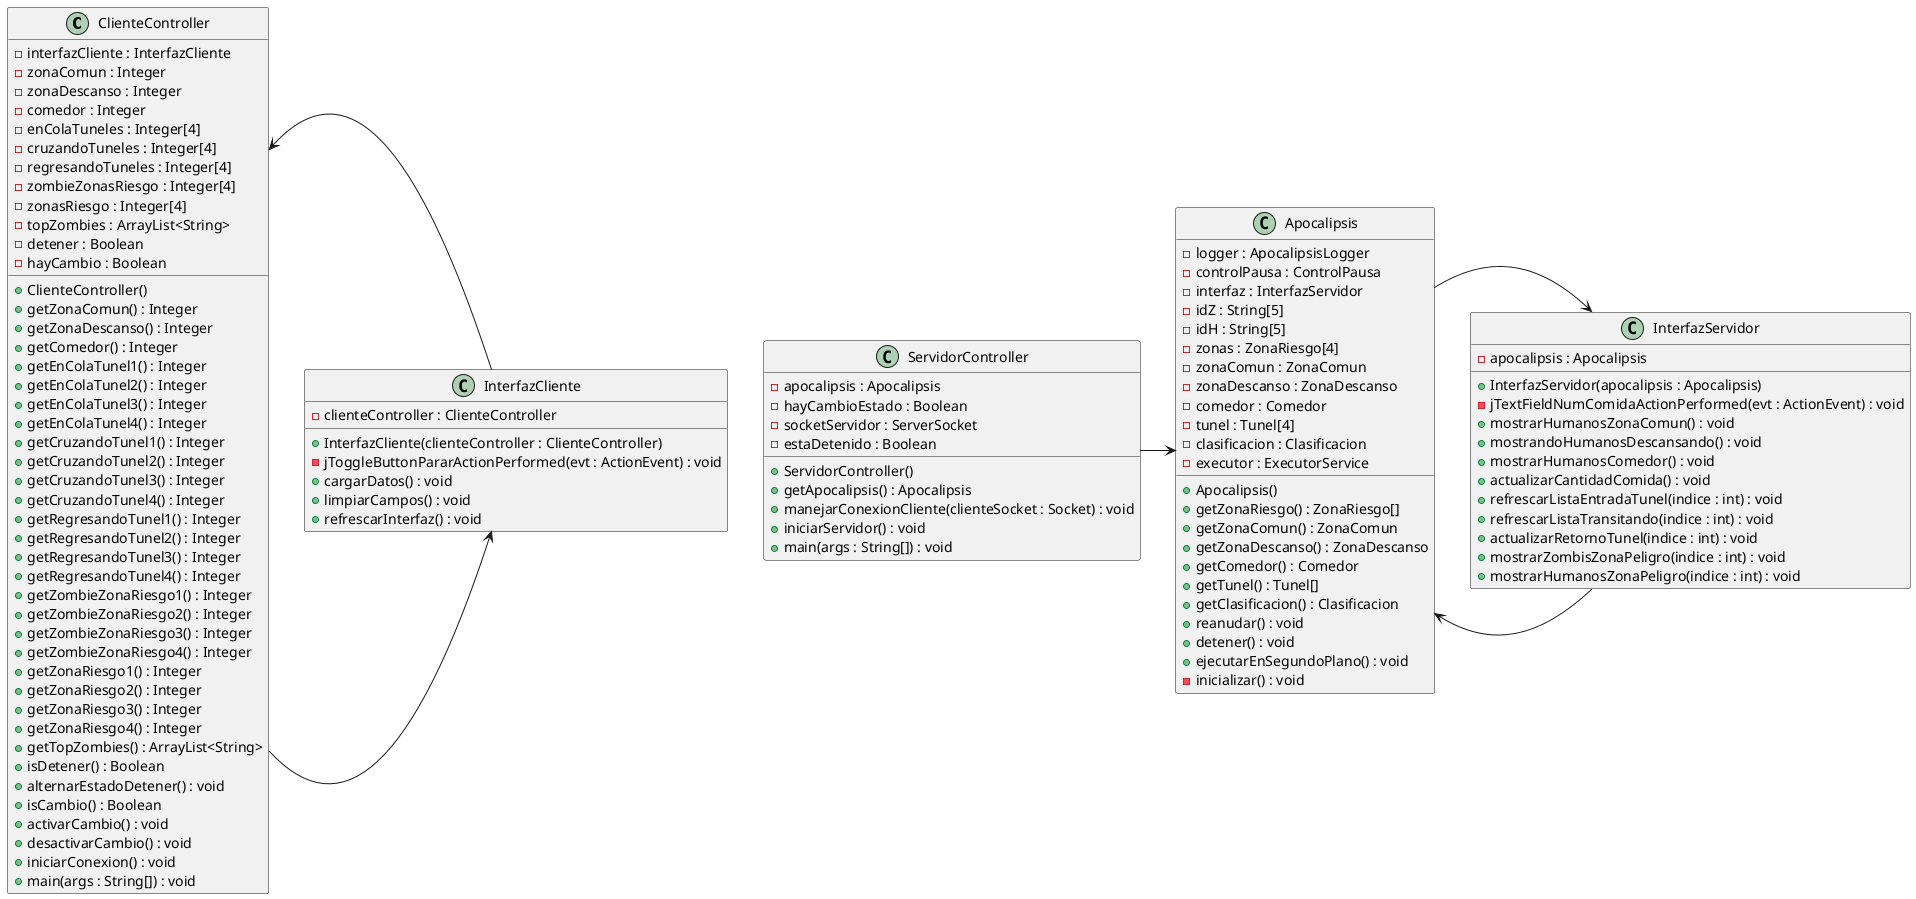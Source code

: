 @startuml
'https://plantuml.com/sequence-diagram
class ClienteController {
  - interfazCliente : InterfazCliente
  - zonaComun : Integer
  - zonaDescanso : Integer
  - comedor : Integer
  - enColaTuneles : Integer[4]
  - cruzandoTuneles : Integer[4]
  - regresandoTuneles : Integer[4]
  - zombieZonasRiesgo : Integer[4]
  - zonasRiesgo : Integer[4]
  - topZombies : ArrayList<String>
  - detener : Boolean
  - hayCambio : Boolean

  + ClienteController()
  + getZonaComun() : Integer
  + getZonaDescanso() : Integer
  + getComedor() : Integer
  + getEnColaTunel1() : Integer
  + getEnColaTunel2() : Integer
  + getEnColaTunel3() : Integer
  + getEnColaTunel4() : Integer
  + getCruzandoTunel1() : Integer
  + getCruzandoTunel2() : Integer
  + getCruzandoTunel3() : Integer
  + getCruzandoTunel4() : Integer
  + getRegresandoTunel1() : Integer
  + getRegresandoTunel2() : Integer
  + getRegresandoTunel3() : Integer
  + getRegresandoTunel4() : Integer
  + getZombieZonaRiesgo1() : Integer
  + getZombieZonaRiesgo2() : Integer
  + getZombieZonaRiesgo3() : Integer
  + getZombieZonaRiesgo4() : Integer
  + getZonaRiesgo1() : Integer
  + getZonaRiesgo2() : Integer
  + getZonaRiesgo3() : Integer
  + getZonaRiesgo4() : Integer
  + getTopZombies() : ArrayList<String>
  + isDetener() : Boolean
  + alternarEstadoDetener() : void
  + isCambio() : Boolean
  + activarCambio() : void
  + desactivarCambio() : void
  + iniciarConexion() : void
  + main(args : String[]) : void
}

ClienteController -> InterfazCliente

class ServidorController {
  - apocalipsis : Apocalipsis
  - hayCambioEstado : Boolean
  - socketServidor : ServerSocket
  - estaDetenido : Boolean

  + ServidorController()
  + getApocalipsis() : Apocalipsis
  + manejarConexionCliente(clienteSocket : Socket) : void
  + iniciarServidor() : void
  + main(args : String[]) : void
}

ServidorController -> Apocalipsis

class InterfazCliente{

  - clienteController : ClienteController

  + InterfazCliente(clienteController : ClienteController)
  - jToggleButtonPararActionPerformed(evt : ActionEvent) : void
  + cargarDatos() : void
  + limpiarCampos() : void
  + refrescarInterfaz() : void
}

InterfazCliente -> ClienteController

class InterfazServidor{
  - apocalipsis : Apocalipsis

  + InterfazServidor(apocalipsis : Apocalipsis)
  - jTextFieldNumComidaActionPerformed(evt : ActionEvent) : void
  + mostrarHumanosZonaComun() : void
  + mostrandoHumanosDescansando() : void
  + mostrarHumanosComedor() : void
  + actualizarCantidadComida() : void
  + refrescarListaEntradaTunel(indice : int) : void
  + refrescarListaTransitando(indice : int) : void
  + actualizarRetornoTunel(indice : int) : void
  + mostrarZombisZonaPeligro(indice : int) : void
  + mostrarHumanosZonaPeligro(indice : int) : void
}

InterfazServidor -> Apocalipsis

class Apocalipsis {
  - logger : ApocalipsisLogger
  - controlPausa : ControlPausa
  - interfaz : InterfazServidor
  - idZ : String[5]
  - idH : String[5]
  - zonas : ZonaRiesgo[4]
  - zonaComun : ZonaComun
  - zonaDescanso : ZonaDescanso
  - comedor : Comedor
  - tunel : Tunel[4]
  - clasificacion : Clasificacion
  - executor : ExecutorService

  + Apocalipsis()
  + getZonaRiesgo() : ZonaRiesgo[]
  + getZonaComun() : ZonaComun
  + getZonaDescanso() : ZonaDescanso
  + getComedor() : Comedor
  + getTunel() : Tunel[]
  + getClasificacion() : Clasificacion
  + reanudar() : void
  + detener() : void
  + ejecutarEnSegundoPlano() : void
  - inicializar() : void
}
Apocalipsis -> InterfazServidor

@enduml